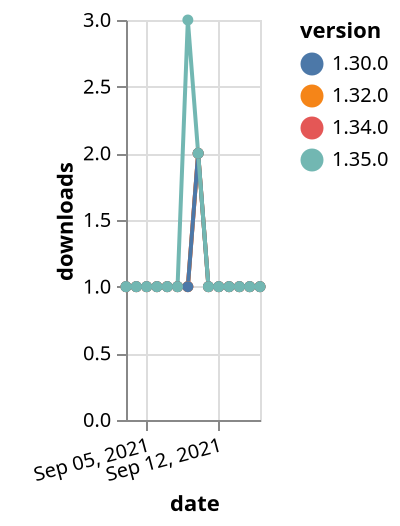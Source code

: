 {"$schema": "https://vega.github.io/schema/vega-lite/v5.json", "description": "A simple bar chart with embedded data.", "data": {"values": [{"date": "2021-09-03", "total": 176, "delta": 1, "version": "1.34.0"}, {"date": "2021-09-04", "total": 177, "delta": 1, "version": "1.34.0"}, {"date": "2021-09-05", "total": 178, "delta": 1, "version": "1.34.0"}, {"date": "2021-09-06", "total": 179, "delta": 1, "version": "1.34.0"}, {"date": "2021-09-07", "total": 180, "delta": 1, "version": "1.34.0"}, {"date": "2021-09-08", "total": 181, "delta": 1, "version": "1.34.0"}, {"date": "2021-09-09", "total": 182, "delta": 1, "version": "1.34.0"}, {"date": "2021-09-10", "total": 184, "delta": 2, "version": "1.34.0"}, {"date": "2021-09-11", "total": 185, "delta": 1, "version": "1.34.0"}, {"date": "2021-09-12", "total": 186, "delta": 1, "version": "1.34.0"}, {"date": "2021-09-13", "total": 187, "delta": 1, "version": "1.34.0"}, {"date": "2021-09-14", "total": 188, "delta": 1, "version": "1.34.0"}, {"date": "2021-09-15", "total": 189, "delta": 1, "version": "1.34.0"}, {"date": "2021-09-16", "total": 190, "delta": 1, "version": "1.34.0"}, {"date": "2021-09-03", "total": 197, "delta": 1, "version": "1.32.0"}, {"date": "2021-09-04", "total": 198, "delta": 1, "version": "1.32.0"}, {"date": "2021-09-05", "total": 199, "delta": 1, "version": "1.32.0"}, {"date": "2021-09-06", "total": 200, "delta": 1, "version": "1.32.0"}, {"date": "2021-09-07", "total": 201, "delta": 1, "version": "1.32.0"}, {"date": "2021-09-08", "total": 202, "delta": 1, "version": "1.32.0"}, {"date": "2021-09-09", "total": 203, "delta": 1, "version": "1.32.0"}, {"date": "2021-09-10", "total": 205, "delta": 2, "version": "1.32.0"}, {"date": "2021-09-11", "total": 206, "delta": 1, "version": "1.32.0"}, {"date": "2021-09-12", "total": 207, "delta": 1, "version": "1.32.0"}, {"date": "2021-09-13", "total": 208, "delta": 1, "version": "1.32.0"}, {"date": "2021-09-14", "total": 209, "delta": 1, "version": "1.32.0"}, {"date": "2021-09-15", "total": 210, "delta": 1, "version": "1.32.0"}, {"date": "2021-09-16", "total": 211, "delta": 1, "version": "1.32.0"}, {"date": "2021-09-03", "total": 241, "delta": 1, "version": "1.30.0"}, {"date": "2021-09-04", "total": 242, "delta": 1, "version": "1.30.0"}, {"date": "2021-09-05", "total": 243, "delta": 1, "version": "1.30.0"}, {"date": "2021-09-06", "total": 244, "delta": 1, "version": "1.30.0"}, {"date": "2021-09-07", "total": 245, "delta": 1, "version": "1.30.0"}, {"date": "2021-09-08", "total": 246, "delta": 1, "version": "1.30.0"}, {"date": "2021-09-09", "total": 247, "delta": 1, "version": "1.30.0"}, {"date": "2021-09-10", "total": 249, "delta": 2, "version": "1.30.0"}, {"date": "2021-09-11", "total": 250, "delta": 1, "version": "1.30.0"}, {"date": "2021-09-12", "total": 251, "delta": 1, "version": "1.30.0"}, {"date": "2021-09-13", "total": 252, "delta": 1, "version": "1.30.0"}, {"date": "2021-09-14", "total": 253, "delta": 1, "version": "1.30.0"}, {"date": "2021-09-15", "total": 254, "delta": 1, "version": "1.30.0"}, {"date": "2021-09-16", "total": 255, "delta": 1, "version": "1.30.0"}, {"date": "2021-09-03", "total": 161, "delta": 1, "version": "1.35.0"}, {"date": "2021-09-04", "total": 162, "delta": 1, "version": "1.35.0"}, {"date": "2021-09-05", "total": 163, "delta": 1, "version": "1.35.0"}, {"date": "2021-09-06", "total": 164, "delta": 1, "version": "1.35.0"}, {"date": "2021-09-07", "total": 165, "delta": 1, "version": "1.35.0"}, {"date": "2021-09-08", "total": 166, "delta": 1, "version": "1.35.0"}, {"date": "2021-09-09", "total": 169, "delta": 3, "version": "1.35.0"}, {"date": "2021-09-10", "total": 171, "delta": 2, "version": "1.35.0"}, {"date": "2021-09-11", "total": 172, "delta": 1, "version": "1.35.0"}, {"date": "2021-09-12", "total": 173, "delta": 1, "version": "1.35.0"}, {"date": "2021-09-13", "total": 174, "delta": 1, "version": "1.35.0"}, {"date": "2021-09-14", "total": 175, "delta": 1, "version": "1.35.0"}, {"date": "2021-09-15", "total": 176, "delta": 1, "version": "1.35.0"}, {"date": "2021-09-16", "total": 177, "delta": 1, "version": "1.35.0"}]}, "width": "container", "mark": {"type": "line", "point": {"filled": true}}, "encoding": {"x": {"field": "date", "type": "temporal", "timeUnit": "yearmonthdate", "title": "date", "axis": {"labelAngle": -15}}, "y": {"field": "delta", "type": "quantitative", "title": "downloads"}, "color": {"field": "version", "type": "nominal"}, "tooltip": {"field": "delta"}}}